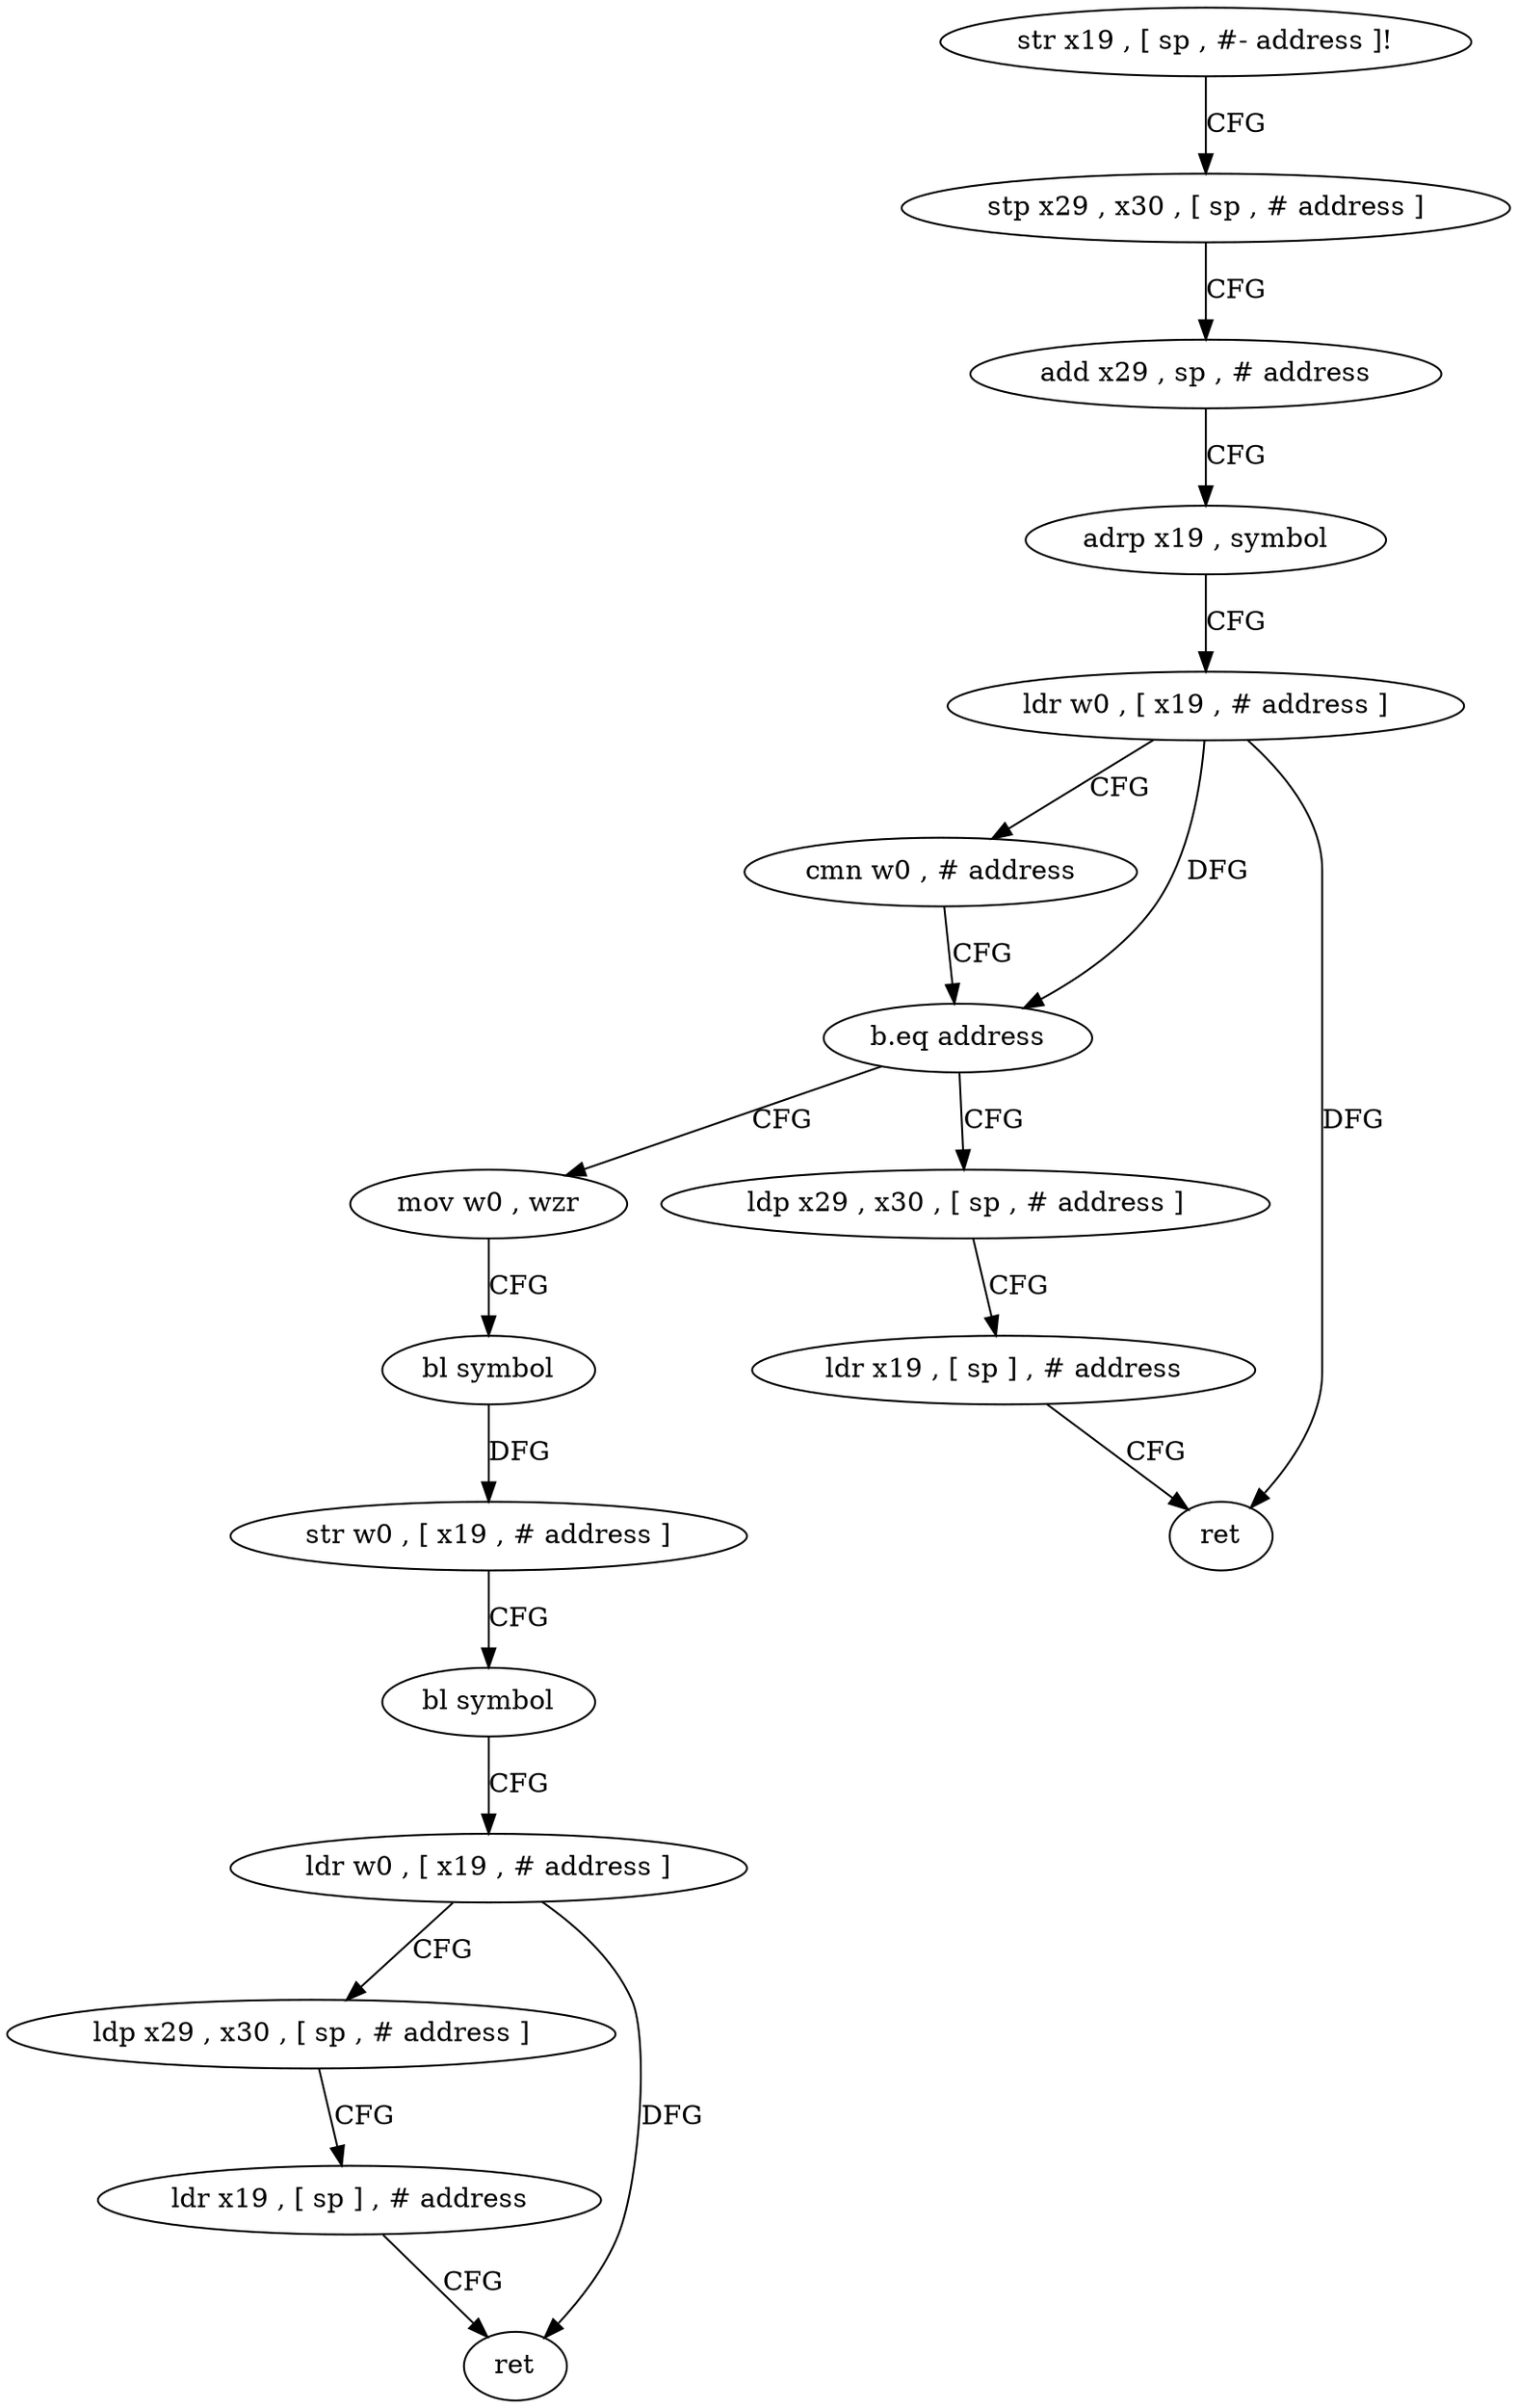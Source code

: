 digraph "func" {
"4225536" [label = "str x19 , [ sp , #- address ]!" ]
"4225540" [label = "stp x29 , x30 , [ sp , # address ]" ]
"4225544" [label = "add x29 , sp , # address" ]
"4225548" [label = "adrp x19 , symbol" ]
"4225552" [label = "ldr w0 , [ x19 , # address ]" ]
"4225556" [label = "cmn w0 , # address" ]
"4225560" [label = "b.eq address" ]
"4225576" [label = "mov w0 , wzr" ]
"4225564" [label = "ldp x29 , x30 , [ sp , # address ]" ]
"4225580" [label = "bl symbol" ]
"4225584" [label = "str w0 , [ x19 , # address ]" ]
"4225588" [label = "bl symbol" ]
"4225592" [label = "ldr w0 , [ x19 , # address ]" ]
"4225596" [label = "ldp x29 , x30 , [ sp , # address ]" ]
"4225600" [label = "ldr x19 , [ sp ] , # address" ]
"4225604" [label = "ret" ]
"4225568" [label = "ldr x19 , [ sp ] , # address" ]
"4225572" [label = "ret" ]
"4225536" -> "4225540" [ label = "CFG" ]
"4225540" -> "4225544" [ label = "CFG" ]
"4225544" -> "4225548" [ label = "CFG" ]
"4225548" -> "4225552" [ label = "CFG" ]
"4225552" -> "4225556" [ label = "CFG" ]
"4225552" -> "4225560" [ label = "DFG" ]
"4225552" -> "4225572" [ label = "DFG" ]
"4225556" -> "4225560" [ label = "CFG" ]
"4225560" -> "4225576" [ label = "CFG" ]
"4225560" -> "4225564" [ label = "CFG" ]
"4225576" -> "4225580" [ label = "CFG" ]
"4225564" -> "4225568" [ label = "CFG" ]
"4225580" -> "4225584" [ label = "DFG" ]
"4225584" -> "4225588" [ label = "CFG" ]
"4225588" -> "4225592" [ label = "CFG" ]
"4225592" -> "4225596" [ label = "CFG" ]
"4225592" -> "4225604" [ label = "DFG" ]
"4225596" -> "4225600" [ label = "CFG" ]
"4225600" -> "4225604" [ label = "CFG" ]
"4225568" -> "4225572" [ label = "CFG" ]
}
